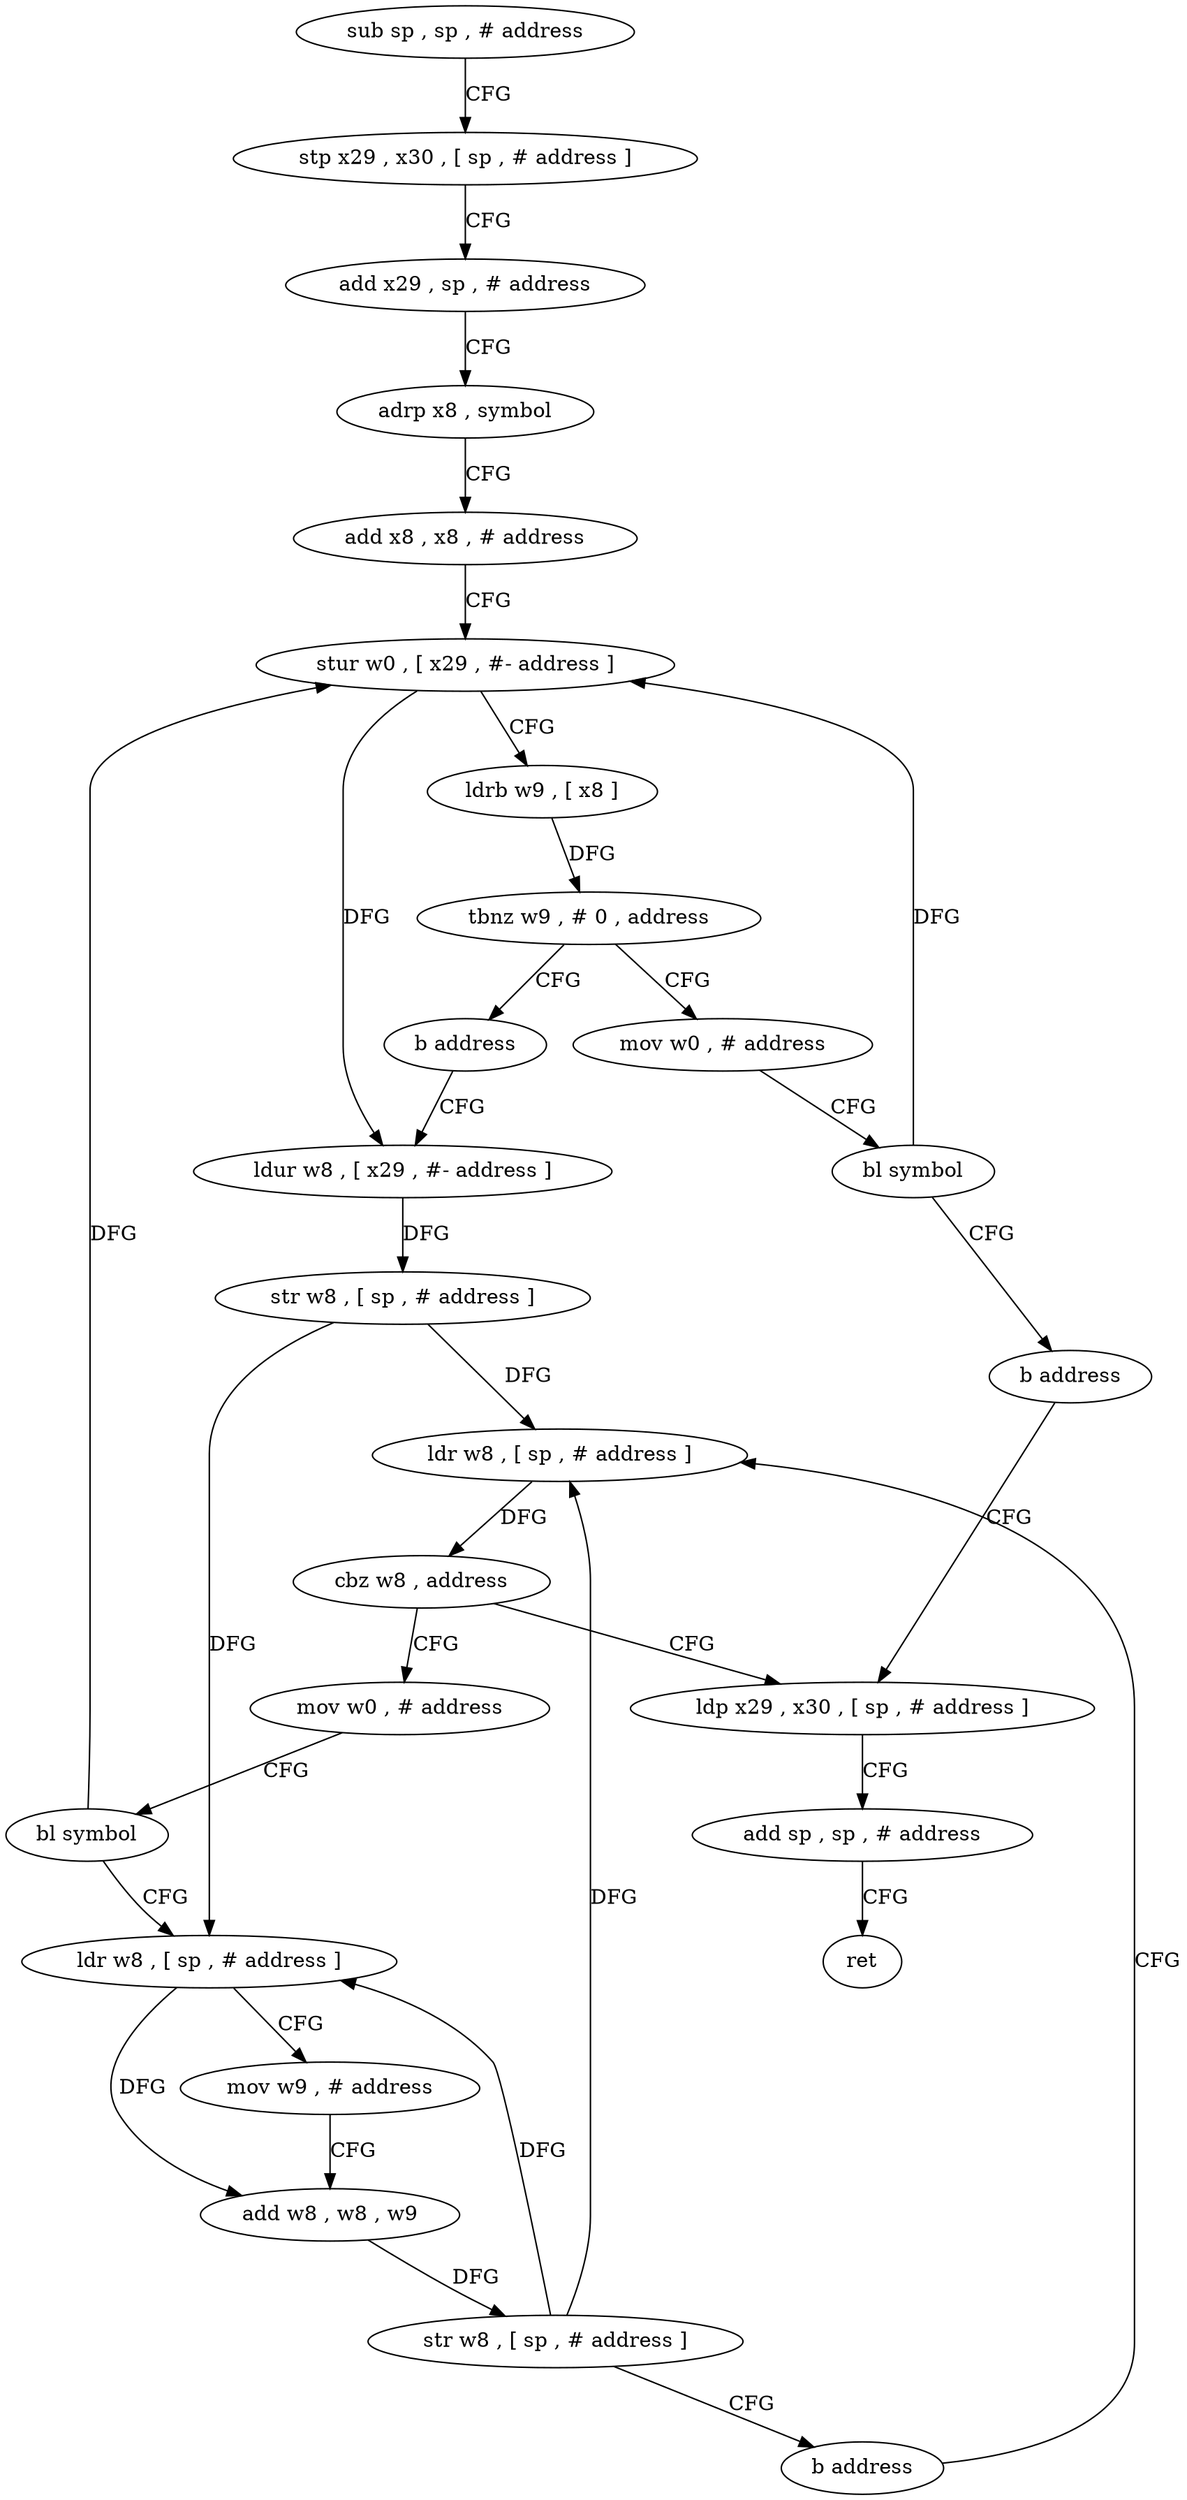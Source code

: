 digraph "func" {
"4239700" [label = "sub sp , sp , # address" ]
"4239704" [label = "stp x29 , x30 , [ sp , # address ]" ]
"4239708" [label = "add x29 , sp , # address" ]
"4239712" [label = "adrp x8 , symbol" ]
"4239716" [label = "add x8 , x8 , # address" ]
"4239720" [label = "stur w0 , [ x29 , #- address ]" ]
"4239724" [label = "ldrb w9 , [ x8 ]" ]
"4239728" [label = "tbnz w9 , # 0 , address" ]
"4239736" [label = "mov w0 , # address" ]
"4239732" [label = "b address" ]
"4239740" [label = "bl symbol" ]
"4239744" [label = "b address" ]
"4239792" [label = "ldp x29 , x30 , [ sp , # address ]" ]
"4239748" [label = "ldur w8 , [ x29 , #- address ]" ]
"4239796" [label = "add sp , sp , # address" ]
"4239800" [label = "ret" ]
"4239752" [label = "str w8 , [ sp , # address ]" ]
"4239756" [label = "ldr w8 , [ sp , # address ]" ]
"4239764" [label = "mov w0 , # address" ]
"4239768" [label = "bl symbol" ]
"4239772" [label = "ldr w8 , [ sp , # address ]" ]
"4239776" [label = "mov w9 , # address" ]
"4239780" [label = "add w8 , w8 , w9" ]
"4239784" [label = "str w8 , [ sp , # address ]" ]
"4239788" [label = "b address" ]
"4239760" [label = "cbz w8 , address" ]
"4239700" -> "4239704" [ label = "CFG" ]
"4239704" -> "4239708" [ label = "CFG" ]
"4239708" -> "4239712" [ label = "CFG" ]
"4239712" -> "4239716" [ label = "CFG" ]
"4239716" -> "4239720" [ label = "CFG" ]
"4239720" -> "4239724" [ label = "CFG" ]
"4239720" -> "4239748" [ label = "DFG" ]
"4239724" -> "4239728" [ label = "DFG" ]
"4239728" -> "4239736" [ label = "CFG" ]
"4239728" -> "4239732" [ label = "CFG" ]
"4239736" -> "4239740" [ label = "CFG" ]
"4239732" -> "4239748" [ label = "CFG" ]
"4239740" -> "4239744" [ label = "CFG" ]
"4239740" -> "4239720" [ label = "DFG" ]
"4239744" -> "4239792" [ label = "CFG" ]
"4239792" -> "4239796" [ label = "CFG" ]
"4239748" -> "4239752" [ label = "DFG" ]
"4239796" -> "4239800" [ label = "CFG" ]
"4239752" -> "4239756" [ label = "DFG" ]
"4239752" -> "4239772" [ label = "DFG" ]
"4239756" -> "4239760" [ label = "DFG" ]
"4239764" -> "4239768" [ label = "CFG" ]
"4239768" -> "4239772" [ label = "CFG" ]
"4239768" -> "4239720" [ label = "DFG" ]
"4239772" -> "4239776" [ label = "CFG" ]
"4239772" -> "4239780" [ label = "DFG" ]
"4239776" -> "4239780" [ label = "CFG" ]
"4239780" -> "4239784" [ label = "DFG" ]
"4239784" -> "4239788" [ label = "CFG" ]
"4239784" -> "4239756" [ label = "DFG" ]
"4239784" -> "4239772" [ label = "DFG" ]
"4239788" -> "4239756" [ label = "CFG" ]
"4239760" -> "4239792" [ label = "CFG" ]
"4239760" -> "4239764" [ label = "CFG" ]
}
